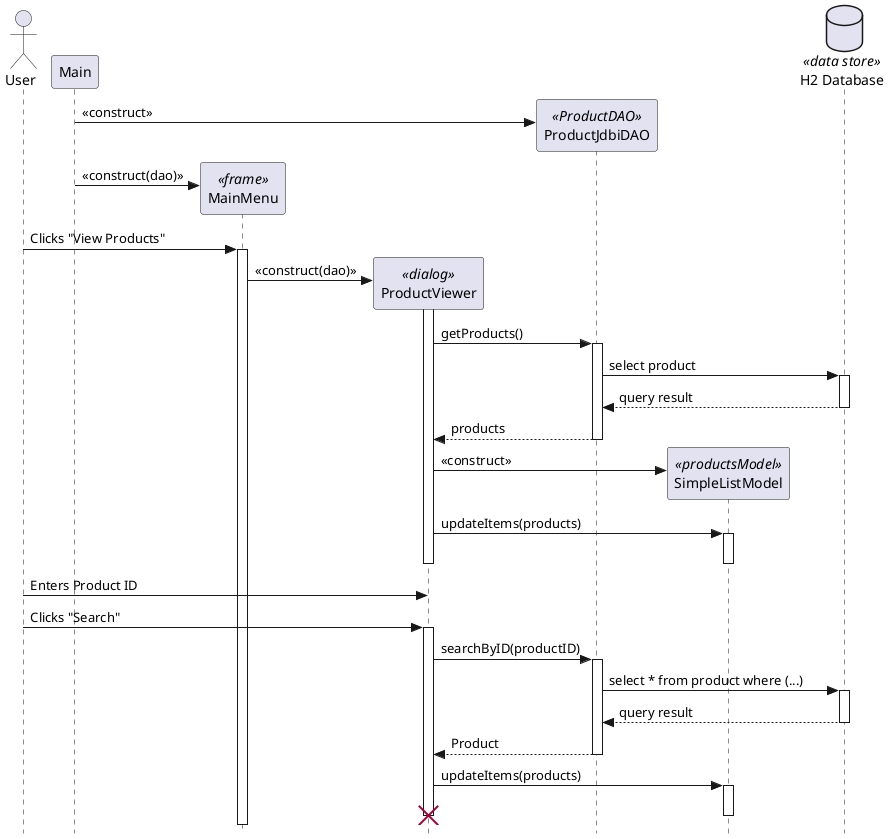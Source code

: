 @startuml
skinparam style strictuml

actor "User" as user
participant "Main" as main
participant "MainMenu" as mm <<frame>>
participant "ProductViewer" as view <<dialog>>
participant "ProductJdbiDAO" as jdbi <<ProductDAO>>
participant "SimpleListModel" as list <<productsModel>>
database "H2 Database" as db <<data store>>

create jdbi
main -> jdbi : <<construct>>
create mm
main -> mm : <<construct(dao)>>

user -> mm++ : Clicks "View Products"

create view
mm -> view++ : <<construct(dao)>>

view -> jdbi++ : getProducts()

jdbi -> db++ : select product

return query result
return products

create list
view -> list : <<construct>>
view -> list++ : updateItems(products)
list--
view--

user -> view : Enters Product ID

user -> view++ : Clicks "Search"

view -> jdbi++ : searchByID(productID)

jdbi -> db++ : select * from product where (...)

return query result
return Product

view -> list++ : updateItems(products)
list--
view--

destroy view

@enduml